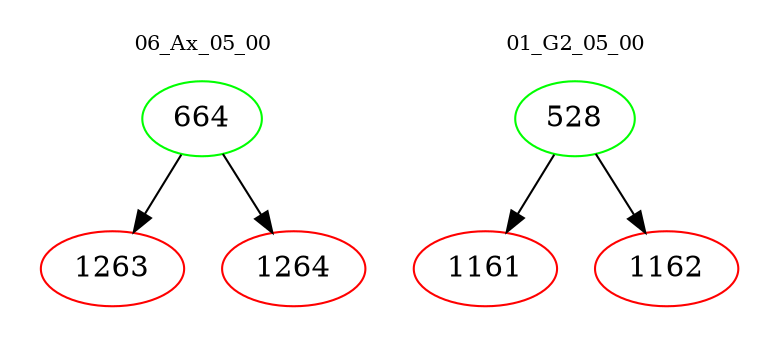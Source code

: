 digraph{
subgraph cluster_0 {
color = white
label = "06_Ax_05_00";
fontsize=10;
T0_664 [label="664", color="green"]
T0_664 -> T0_1263 [color="black"]
T0_1263 [label="1263", color="red"]
T0_664 -> T0_1264 [color="black"]
T0_1264 [label="1264", color="red"]
}
subgraph cluster_1 {
color = white
label = "01_G2_05_00";
fontsize=10;
T1_528 [label="528", color="green"]
T1_528 -> T1_1161 [color="black"]
T1_1161 [label="1161", color="red"]
T1_528 -> T1_1162 [color="black"]
T1_1162 [label="1162", color="red"]
}
}
